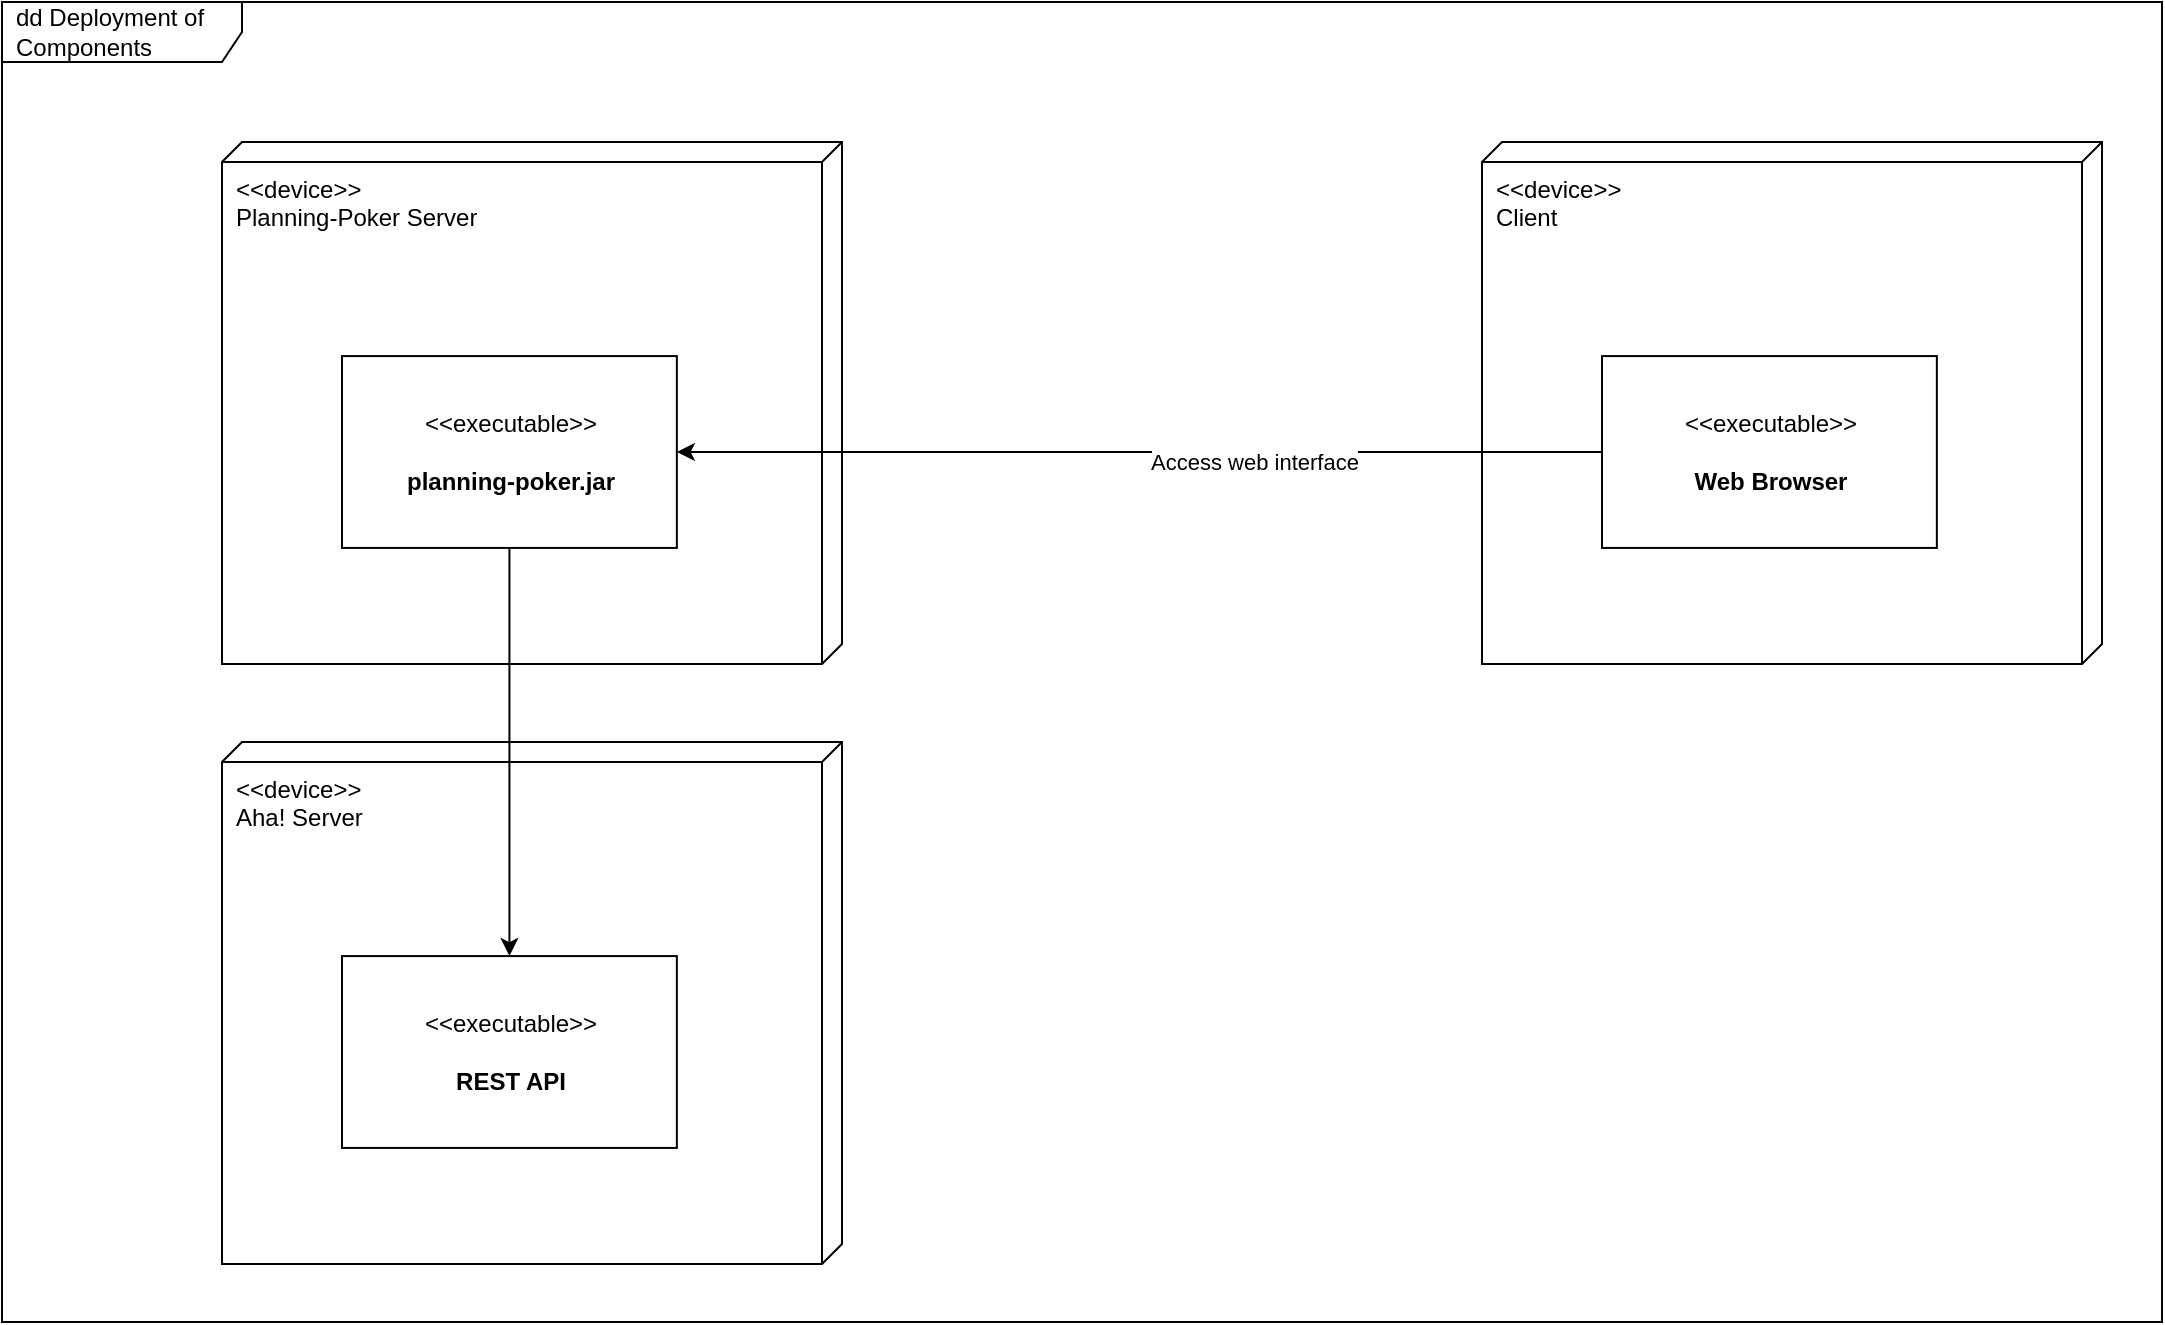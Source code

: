 <mxfile compressed="false" version="20.3.0" type="device">
  <diagram id="Clue_gm_ekicOMNB30h_" name="Page-1">
    <mxGraphModel dx="3041" dy="907" grid="1" gridSize="10" guides="1" tooltips="1" connect="1" arrows="1" fold="1" page="1" pageScale="1" pageWidth="1169" pageHeight="827" math="0" shadow="0">
      <root>
        <mxCell id="0" />
        <mxCell id="1" parent="0" />
        <mxCell id="mGE9tZvGB-g8vQap3XKN-1" value="dd Deployment of Components" style="shape=umlFrame;whiteSpace=wrap;html=1;width=120;height=30;boundedLbl=1;verticalAlign=middle;align=left;spacingLeft=5;movable=0;resizable=0;rotatable=0;deletable=0;editable=0;connectable=0;" parent="1" vertex="1">
          <mxGeometry x="-70" y="170" width="1080" height="660" as="geometry" />
        </mxCell>
        <mxCell id="mGE9tZvGB-g8vQap3XKN-2" value="&amp;lt;&amp;lt;device&amp;gt;&amp;gt;&lt;br&gt;Planning-Poker Server" style="verticalAlign=top;align=left;shape=cube;size=10;direction=south;fontStyle=0;html=1;boundedLbl=1;spacingLeft=5;" parent="1" vertex="1">
          <mxGeometry x="40" y="240" width="310" height="261" as="geometry" />
        </mxCell>
        <mxCell id="mGE9tZvGB-g8vQap3XKN-7" value="&amp;lt;&amp;lt;executable&amp;gt;&amp;gt;&lt;br&gt;&lt;br&gt;&lt;b&gt;planning-poker.jar&lt;/b&gt;" style="text;html=1;align=center;verticalAlign=middle;dashed=0;fillColor=#ffffff;strokeColor=#000000;" parent="mGE9tZvGB-g8vQap3XKN-2" vertex="1">
          <mxGeometry x="60" y="107.04" width="167.43" height="95.93" as="geometry" />
        </mxCell>
        <mxCell id="mGE9tZvGB-g8vQap3XKN-8" value="&amp;lt;&amp;lt;device&amp;gt;&amp;gt;&lt;br&gt;Client" style="verticalAlign=top;align=left;shape=cube;size=10;direction=south;fontStyle=0;html=1;boundedLbl=1;spacingLeft=5;" parent="1" vertex="1">
          <mxGeometry x="670" y="240" width="310" height="261" as="geometry" />
        </mxCell>
        <mxCell id="mGE9tZvGB-g8vQap3XKN-9" value="&amp;lt;&amp;lt;executable&amp;gt;&amp;gt;&lt;br&gt;&lt;br&gt;&lt;b&gt;Web Browser&lt;/b&gt;" style="text;html=1;align=center;verticalAlign=middle;dashed=0;fillColor=#ffffff;strokeColor=#000000;" parent="mGE9tZvGB-g8vQap3XKN-8" vertex="1">
          <mxGeometry x="60" y="107.04" width="167.43" height="95.93" as="geometry" />
        </mxCell>
        <mxCell id="mGE9tZvGB-g8vQap3XKN-10" style="edgeStyle=orthogonalEdgeStyle;rounded=0;orthogonalLoop=1;jettySize=auto;html=1;exitX=0;exitY=0.5;exitDx=0;exitDy=0;" parent="1" source="mGE9tZvGB-g8vQap3XKN-9" target="mGE9tZvGB-g8vQap3XKN-7" edge="1">
          <mxGeometry relative="1" as="geometry" />
        </mxCell>
        <mxCell id="mGE9tZvGB-g8vQap3XKN-11" value="Access web interface" style="edgeLabel;html=1;align=center;verticalAlign=middle;resizable=0;points=[];" parent="mGE9tZvGB-g8vQap3XKN-10" vertex="1" connectable="0">
          <mxGeometry x="-0.248" y="5" relative="1" as="geometry">
            <mxPoint as="offset" />
          </mxGeometry>
        </mxCell>
        <mxCell id="3tXjNq_8ndhW5hLObYnR-1" value="&amp;lt;&amp;lt;device&amp;gt;&amp;gt;&lt;br&gt;Aha! Server" style="verticalAlign=top;align=left;shape=cube;size=10;direction=south;fontStyle=0;html=1;boundedLbl=1;spacingLeft=5;" parent="1" vertex="1">
          <mxGeometry x="40" y="540" width="310" height="261" as="geometry" />
        </mxCell>
        <mxCell id="3tXjNq_8ndhW5hLObYnR-2" value="&amp;lt;&amp;lt;executable&amp;gt;&amp;gt;&lt;br&gt;&lt;br&gt;&lt;b&gt;REST API&lt;/b&gt;" style="text;html=1;align=center;verticalAlign=middle;dashed=0;fillColor=#ffffff;strokeColor=#000000;" parent="3tXjNq_8ndhW5hLObYnR-1" vertex="1">
          <mxGeometry x="60" y="107.04" width="167.43" height="95.93" as="geometry" />
        </mxCell>
        <mxCell id="3tXjNq_8ndhW5hLObYnR-3" style="edgeStyle=orthogonalEdgeStyle;rounded=0;orthogonalLoop=1;jettySize=auto;html=1;exitX=0.5;exitY=1;exitDx=0;exitDy=0;" parent="1" source="mGE9tZvGB-g8vQap3XKN-7" target="3tXjNq_8ndhW5hLObYnR-2" edge="1">
          <mxGeometry relative="1" as="geometry" />
        </mxCell>
      </root>
    </mxGraphModel>
  </diagram>
</mxfile>

